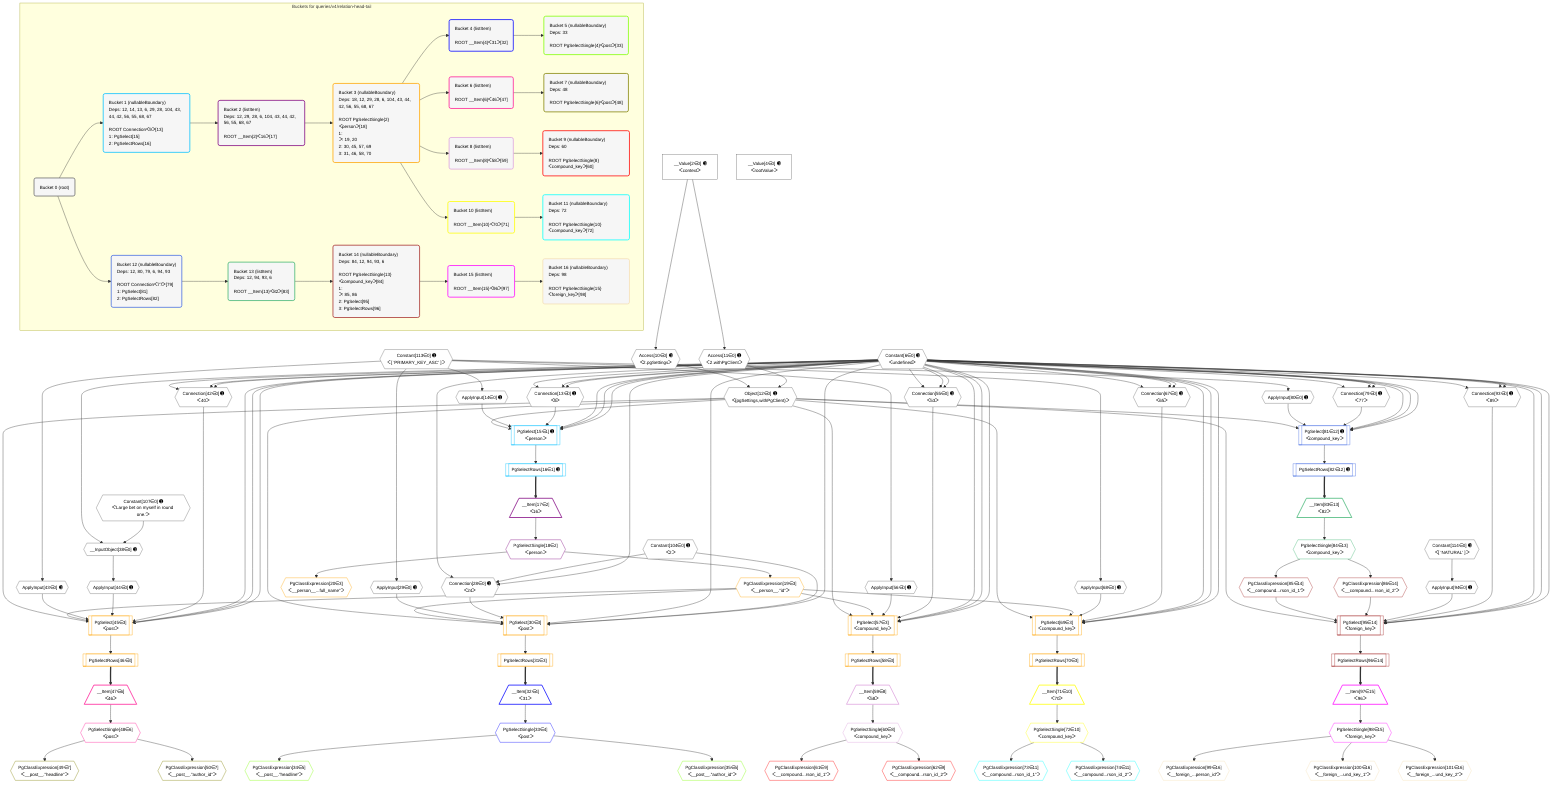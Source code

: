 %%{init: {'themeVariables': { 'fontSize': '12px'}}}%%
graph TD
    classDef path fill:#eee,stroke:#000,color:#000
    classDef plan fill:#fff,stroke-width:1px,color:#000
    classDef itemplan fill:#fff,stroke-width:2px,color:#000
    classDef unbatchedplan fill:#dff,stroke-width:1px,color:#000
    classDef sideeffectplan fill:#fcc,stroke-width:2px,color:#000
    classDef bucket fill:#f6f6f6,color:#000,stroke-width:2px,text-align:left


    %% plan dependencies
    Connection13{{"Connection[13∈0] ➊<br />ᐸ9ᐳ"}}:::plan
    Constant6{{"Constant[6∈0] ➊<br />ᐸundefinedᐳ"}}:::plan
    Constant6 & Constant6 & Constant6 --> Connection13
    Connection28{{"Connection[28∈0] ➊<br />ᐸ24ᐳ"}}:::plan
    Constant104{{"Constant[104∈0] ➊<br />ᐸ2ᐳ"}}:::plan
    Constant6 & Constant104 & Constant6 --> Connection28
    Connection42{{"Connection[42∈0] ➊<br />ᐸ40ᐳ"}}:::plan
    Constant6 & Constant6 & Constant6 --> Connection42
    Connection55{{"Connection[55∈0] ➊<br />ᐸ53ᐳ"}}:::plan
    Constant6 & Constant6 & Constant6 --> Connection55
    Connection67{{"Connection[67∈0] ➊<br />ᐸ65ᐳ"}}:::plan
    Constant6 & Constant6 & Constant6 --> Connection67
    Connection79{{"Connection[79∈0] ➊<br />ᐸ77ᐳ"}}:::plan
    Constant6 & Constant6 & Constant6 --> Connection79
    Connection93{{"Connection[93∈0] ➊<br />ᐸ89ᐳ"}}:::plan
    Constant6 & Constant6 & Constant6 --> Connection93
    Object12{{"Object[12∈0] ➊<br />ᐸ{pgSettings,withPgClient}ᐳ"}}:::plan
    Access10{{"Access[10∈0] ➊<br />ᐸ2.pgSettingsᐳ"}}:::plan
    Access11{{"Access[11∈0] ➊<br />ᐸ2.withPgClientᐳ"}}:::plan
    Access10 & Access11 --> Object12
    __InputObject38{{"__InputObject[38∈0] ➊"}}:::plan
    Constant107{{"Constant[107∈0] ➊<br />ᐸ'Large bet on myself in round one.'ᐳ"}}:::plan
    Constant6 & Constant107 --> __InputObject38
    __Value2["__Value[2∈0] ➊<br />ᐸcontextᐳ"]:::plan
    __Value2 --> Access10
    __Value2 --> Access11
    ApplyInput14{{"ApplyInput[14∈0] ➊"}}:::plan
    Constant113{{"Constant[113∈0] ➊<br />ᐸ[ 'PRIMARY_KEY_ASC' ]ᐳ"}}:::plan
    Constant113 --> ApplyInput14
    ApplyInput29{{"ApplyInput[29∈0] ➊"}}:::plan
    Constant113 --> ApplyInput29
    ApplyInput43{{"ApplyInput[43∈0] ➊"}}:::plan
    Constant113 --> ApplyInput43
    ApplyInput44{{"ApplyInput[44∈0] ➊"}}:::plan
    __InputObject38 --> ApplyInput44
    ApplyInput56{{"ApplyInput[56∈0] ➊"}}:::plan
    Constant113 --> ApplyInput56
    ApplyInput68{{"ApplyInput[68∈0] ➊"}}:::plan
    Constant113 --> ApplyInput68
    ApplyInput80{{"ApplyInput[80∈0] ➊"}}:::plan
    Constant113 --> ApplyInput80
    ApplyInput94{{"ApplyInput[94∈0] ➊"}}:::plan
    Constant114{{"Constant[114∈0] ➊<br />ᐸ[ 'NATURAL' ]ᐳ"}}:::plan
    Constant114 --> ApplyInput94
    __Value4["__Value[4∈0] ➊<br />ᐸrootValueᐳ"]:::plan
    PgSelect15[["PgSelect[15∈1] ➊<br />ᐸpersonᐳ"]]:::plan
    Object12 & ApplyInput14 & Connection13 & Constant6 & Constant6 & Constant6 --> PgSelect15
    PgSelectRows16[["PgSelectRows[16∈1] ➊"]]:::plan
    PgSelect15 --> PgSelectRows16
    __Item17[/"__Item[17∈2]<br />ᐸ16ᐳ"\]:::itemplan
    PgSelectRows16 ==> __Item17
    PgSelectSingle18{{"PgSelectSingle[18∈2]<br />ᐸpersonᐳ"}}:::plan
    __Item17 --> PgSelectSingle18
    PgSelect45[["PgSelect[45∈3]<br />ᐸpostᐳ"]]:::plan
    PgClassExpression19{{"PgClassExpression[19∈3]<br />ᐸ__person__.”id”ᐳ"}}:::plan
    Object12 & PgClassExpression19 & ApplyInput43 & ApplyInput44 & Connection42 & Constant6 & Constant6 & Constant6 --> PgSelect45
    PgSelect30[["PgSelect[30∈3]<br />ᐸpostᐳ"]]:::plan
    Object12 & PgClassExpression19 & ApplyInput29 & Connection28 & Constant6 & Constant104 & Constant6 --> PgSelect30
    PgSelect57[["PgSelect[57∈3]<br />ᐸcompound_keyᐳ"]]:::plan
    Object12 & PgClassExpression19 & ApplyInput56 & Connection55 & Constant6 & Constant6 & Constant6 --> PgSelect57
    PgSelect69[["PgSelect[69∈3]<br />ᐸcompound_keyᐳ"]]:::plan
    Object12 & PgClassExpression19 & ApplyInput68 & Connection67 & Constant6 & Constant6 & Constant6 --> PgSelect69
    PgSelectSingle18 --> PgClassExpression19
    PgClassExpression20{{"PgClassExpression[20∈3]<br />ᐸ__person__...full_name”ᐳ"}}:::plan
    PgSelectSingle18 --> PgClassExpression20
    PgSelectRows31[["PgSelectRows[31∈3]"]]:::plan
    PgSelect30 --> PgSelectRows31
    PgSelectRows46[["PgSelectRows[46∈3]"]]:::plan
    PgSelect45 --> PgSelectRows46
    PgSelectRows58[["PgSelectRows[58∈3]"]]:::plan
    PgSelect57 --> PgSelectRows58
    PgSelectRows70[["PgSelectRows[70∈3]"]]:::plan
    PgSelect69 --> PgSelectRows70
    __Item32[/"__Item[32∈4]<br />ᐸ31ᐳ"\]:::itemplan
    PgSelectRows31 ==> __Item32
    PgSelectSingle33{{"PgSelectSingle[33∈4]<br />ᐸpostᐳ"}}:::plan
    __Item32 --> PgSelectSingle33
    PgClassExpression34{{"PgClassExpression[34∈5]<br />ᐸ__post__.”headline”ᐳ"}}:::plan
    PgSelectSingle33 --> PgClassExpression34
    PgClassExpression35{{"PgClassExpression[35∈5]<br />ᐸ__post__.”author_id”ᐳ"}}:::plan
    PgSelectSingle33 --> PgClassExpression35
    __Item47[/"__Item[47∈6]<br />ᐸ46ᐳ"\]:::itemplan
    PgSelectRows46 ==> __Item47
    PgSelectSingle48{{"PgSelectSingle[48∈6]<br />ᐸpostᐳ"}}:::plan
    __Item47 --> PgSelectSingle48
    PgClassExpression49{{"PgClassExpression[49∈7]<br />ᐸ__post__.”headline”ᐳ"}}:::plan
    PgSelectSingle48 --> PgClassExpression49
    PgClassExpression50{{"PgClassExpression[50∈7]<br />ᐸ__post__.”author_id”ᐳ"}}:::plan
    PgSelectSingle48 --> PgClassExpression50
    __Item59[/"__Item[59∈8]<br />ᐸ58ᐳ"\]:::itemplan
    PgSelectRows58 ==> __Item59
    PgSelectSingle60{{"PgSelectSingle[60∈8]<br />ᐸcompound_keyᐳ"}}:::plan
    __Item59 --> PgSelectSingle60
    PgClassExpression61{{"PgClassExpression[61∈9]<br />ᐸ__compound...rson_id_1”ᐳ"}}:::plan
    PgSelectSingle60 --> PgClassExpression61
    PgClassExpression62{{"PgClassExpression[62∈9]<br />ᐸ__compound...rson_id_2”ᐳ"}}:::plan
    PgSelectSingle60 --> PgClassExpression62
    __Item71[/"__Item[71∈10]<br />ᐸ70ᐳ"\]:::itemplan
    PgSelectRows70 ==> __Item71
    PgSelectSingle72{{"PgSelectSingle[72∈10]<br />ᐸcompound_keyᐳ"}}:::plan
    __Item71 --> PgSelectSingle72
    PgClassExpression73{{"PgClassExpression[73∈11]<br />ᐸ__compound...rson_id_1”ᐳ"}}:::plan
    PgSelectSingle72 --> PgClassExpression73
    PgClassExpression74{{"PgClassExpression[74∈11]<br />ᐸ__compound...rson_id_2”ᐳ"}}:::plan
    PgSelectSingle72 --> PgClassExpression74
    PgSelect81[["PgSelect[81∈12] ➊<br />ᐸcompound_keyᐳ"]]:::plan
    Object12 & ApplyInput80 & Connection79 & Constant6 & Constant6 & Constant6 --> PgSelect81
    PgSelectRows82[["PgSelectRows[82∈12] ➊"]]:::plan
    PgSelect81 --> PgSelectRows82
    __Item83[/"__Item[83∈13]<br />ᐸ82ᐳ"\]:::itemplan
    PgSelectRows82 ==> __Item83
    PgSelectSingle84{{"PgSelectSingle[84∈13]<br />ᐸcompound_keyᐳ"}}:::plan
    __Item83 --> PgSelectSingle84
    PgSelect95[["PgSelect[95∈14]<br />ᐸforeign_keyᐳ"]]:::plan
    PgClassExpression85{{"PgClassExpression[85∈14]<br />ᐸ__compound...rson_id_1”ᐳ"}}:::plan
    PgClassExpression86{{"PgClassExpression[86∈14]<br />ᐸ__compound...rson_id_2”ᐳ"}}:::plan
    Object12 & PgClassExpression85 & PgClassExpression86 & ApplyInput94 & Connection93 & Constant6 & Constant6 & Constant6 --> PgSelect95
    PgSelectSingle84 --> PgClassExpression85
    PgSelectSingle84 --> PgClassExpression86
    PgSelectRows96[["PgSelectRows[96∈14]"]]:::plan
    PgSelect95 --> PgSelectRows96
    __Item97[/"__Item[97∈15]<br />ᐸ96ᐳ"\]:::itemplan
    PgSelectRows96 ==> __Item97
    PgSelectSingle98{{"PgSelectSingle[98∈15]<br />ᐸforeign_keyᐳ"}}:::plan
    __Item97 --> PgSelectSingle98
    PgClassExpression99{{"PgClassExpression[99∈16]<br />ᐸ__foreign_...person_id”ᐳ"}}:::plan
    PgSelectSingle98 --> PgClassExpression99
    PgClassExpression100{{"PgClassExpression[100∈16]<br />ᐸ__foreign_...und_key_1”ᐳ"}}:::plan
    PgSelectSingle98 --> PgClassExpression100
    PgClassExpression101{{"PgClassExpression[101∈16]<br />ᐸ__foreign_...und_key_2”ᐳ"}}:::plan
    PgSelectSingle98 --> PgClassExpression101

    %% define steps

    subgraph "Buckets for queries/v4/relation-head-tail"
    Bucket0("Bucket 0 (root)"):::bucket
    classDef bucket0 stroke:#696969
    class Bucket0,__Value2,__Value4,Constant6,Access10,Access11,Object12,Connection13,ApplyInput14,Connection28,ApplyInput29,__InputObject38,Connection42,ApplyInput43,ApplyInput44,Connection55,ApplyInput56,Connection67,ApplyInput68,Connection79,ApplyInput80,Connection93,ApplyInput94,Constant104,Constant107,Constant113,Constant114 bucket0
    Bucket1("Bucket 1 (nullableBoundary)<br />Deps: 12, 14, 13, 6, 29, 28, 104, 43, 44, 42, 56, 55, 68, 67<br /><br />ROOT Connectionᐸ9ᐳ[13]<br />1: PgSelect[15]<br />2: PgSelectRows[16]"):::bucket
    classDef bucket1 stroke:#00bfff
    class Bucket1,PgSelect15,PgSelectRows16 bucket1
    Bucket2("Bucket 2 (listItem)<br />Deps: 12, 29, 28, 6, 104, 43, 44, 42, 56, 55, 68, 67<br /><br />ROOT __Item{2}ᐸ16ᐳ[17]"):::bucket
    classDef bucket2 stroke:#7f007f
    class Bucket2,__Item17,PgSelectSingle18 bucket2
    Bucket3("Bucket 3 (nullableBoundary)<br />Deps: 18, 12, 29, 28, 6, 104, 43, 44, 42, 56, 55, 68, 67<br /><br />ROOT PgSelectSingle{2}ᐸpersonᐳ[18]<br />1: <br />ᐳ: 19, 20<br />2: 30, 45, 57, 69<br />3: 31, 46, 58, 70"):::bucket
    classDef bucket3 stroke:#ffa500
    class Bucket3,PgClassExpression19,PgClassExpression20,PgSelect30,PgSelectRows31,PgSelect45,PgSelectRows46,PgSelect57,PgSelectRows58,PgSelect69,PgSelectRows70 bucket3
    Bucket4("Bucket 4 (listItem)<br /><br />ROOT __Item{4}ᐸ31ᐳ[32]"):::bucket
    classDef bucket4 stroke:#0000ff
    class Bucket4,__Item32,PgSelectSingle33 bucket4
    Bucket5("Bucket 5 (nullableBoundary)<br />Deps: 33<br /><br />ROOT PgSelectSingle{4}ᐸpostᐳ[33]"):::bucket
    classDef bucket5 stroke:#7fff00
    class Bucket5,PgClassExpression34,PgClassExpression35 bucket5
    Bucket6("Bucket 6 (listItem)<br /><br />ROOT __Item{6}ᐸ46ᐳ[47]"):::bucket
    classDef bucket6 stroke:#ff1493
    class Bucket6,__Item47,PgSelectSingle48 bucket6
    Bucket7("Bucket 7 (nullableBoundary)<br />Deps: 48<br /><br />ROOT PgSelectSingle{6}ᐸpostᐳ[48]"):::bucket
    classDef bucket7 stroke:#808000
    class Bucket7,PgClassExpression49,PgClassExpression50 bucket7
    Bucket8("Bucket 8 (listItem)<br /><br />ROOT __Item{8}ᐸ58ᐳ[59]"):::bucket
    classDef bucket8 stroke:#dda0dd
    class Bucket8,__Item59,PgSelectSingle60 bucket8
    Bucket9("Bucket 9 (nullableBoundary)<br />Deps: 60<br /><br />ROOT PgSelectSingle{8}ᐸcompound_keyᐳ[60]"):::bucket
    classDef bucket9 stroke:#ff0000
    class Bucket9,PgClassExpression61,PgClassExpression62 bucket9
    Bucket10("Bucket 10 (listItem)<br /><br />ROOT __Item{10}ᐸ70ᐳ[71]"):::bucket
    classDef bucket10 stroke:#ffff00
    class Bucket10,__Item71,PgSelectSingle72 bucket10
    Bucket11("Bucket 11 (nullableBoundary)<br />Deps: 72<br /><br />ROOT PgSelectSingle{10}ᐸcompound_keyᐳ[72]"):::bucket
    classDef bucket11 stroke:#00ffff
    class Bucket11,PgClassExpression73,PgClassExpression74 bucket11
    Bucket12("Bucket 12 (nullableBoundary)<br />Deps: 12, 80, 79, 6, 94, 93<br /><br />ROOT Connectionᐸ77ᐳ[79]<br />1: PgSelect[81]<br />2: PgSelectRows[82]"):::bucket
    classDef bucket12 stroke:#4169e1
    class Bucket12,PgSelect81,PgSelectRows82 bucket12
    Bucket13("Bucket 13 (listItem)<br />Deps: 12, 94, 93, 6<br /><br />ROOT __Item{13}ᐸ82ᐳ[83]"):::bucket
    classDef bucket13 stroke:#3cb371
    class Bucket13,__Item83,PgSelectSingle84 bucket13
    Bucket14("Bucket 14 (nullableBoundary)<br />Deps: 84, 12, 94, 93, 6<br /><br />ROOT PgSelectSingle{13}ᐸcompound_keyᐳ[84]<br />1: <br />ᐳ: 85, 86<br />2: PgSelect[95]<br />3: PgSelectRows[96]"):::bucket
    classDef bucket14 stroke:#a52a2a
    class Bucket14,PgClassExpression85,PgClassExpression86,PgSelect95,PgSelectRows96 bucket14
    Bucket15("Bucket 15 (listItem)<br /><br />ROOT __Item{15}ᐸ96ᐳ[97]"):::bucket
    classDef bucket15 stroke:#ff00ff
    class Bucket15,__Item97,PgSelectSingle98 bucket15
    Bucket16("Bucket 16 (nullableBoundary)<br />Deps: 98<br /><br />ROOT PgSelectSingle{15}ᐸforeign_keyᐳ[98]"):::bucket
    classDef bucket16 stroke:#f5deb3
    class Bucket16,PgClassExpression99,PgClassExpression100,PgClassExpression101 bucket16
    Bucket0 --> Bucket1 & Bucket12
    Bucket1 --> Bucket2
    Bucket2 --> Bucket3
    Bucket3 --> Bucket4 & Bucket6 & Bucket8 & Bucket10
    Bucket4 --> Bucket5
    Bucket6 --> Bucket7
    Bucket8 --> Bucket9
    Bucket10 --> Bucket11
    Bucket12 --> Bucket13
    Bucket13 --> Bucket14
    Bucket14 --> Bucket15
    Bucket15 --> Bucket16
    end